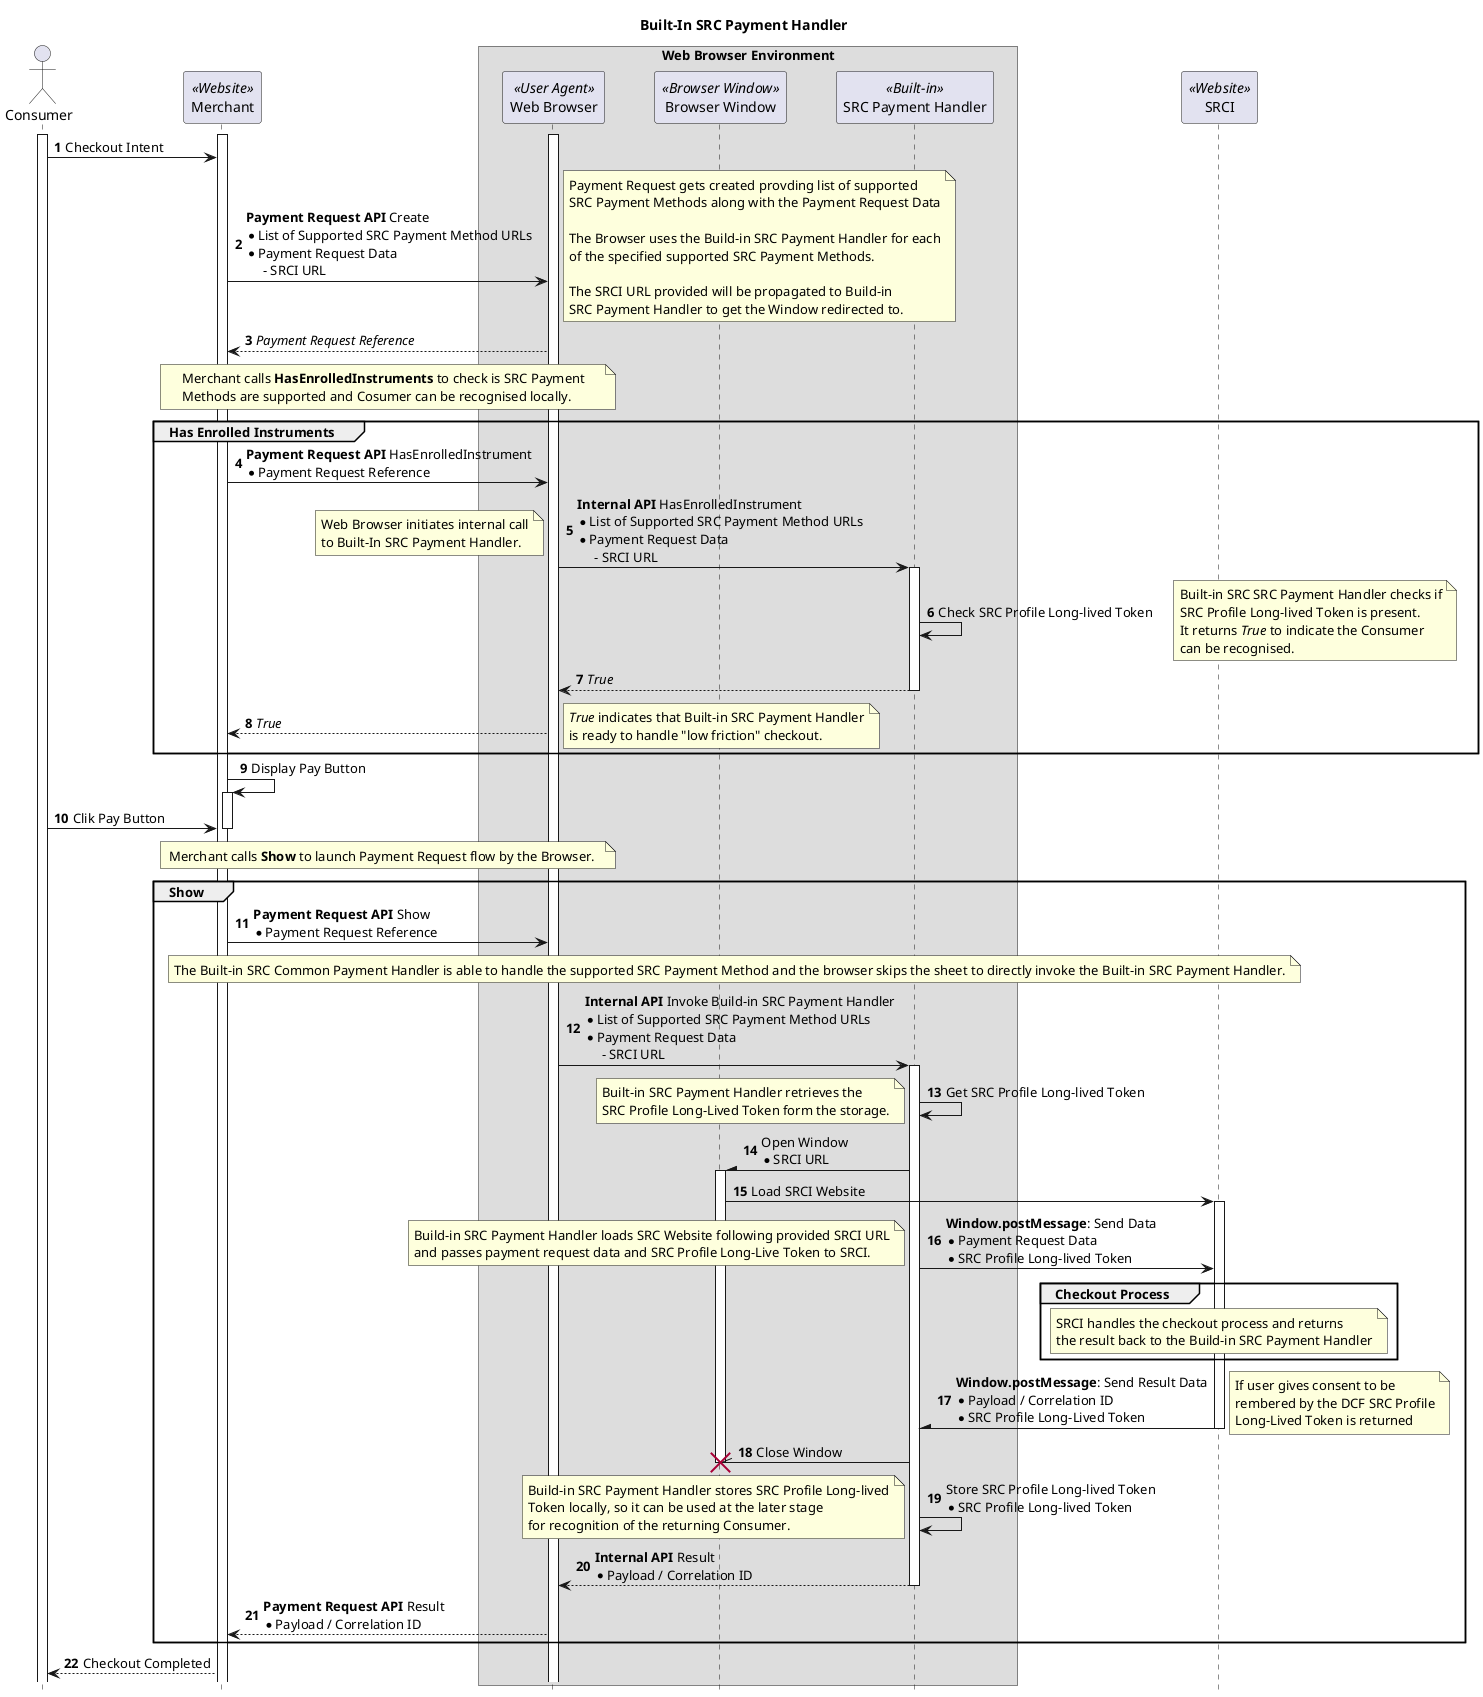 @startuml

autonumber
hide footbox
skinparam ParticipantPadding 20
skinparam BoxPadding 10

title Built-In SRC Payment Handler

actor Consumer as Consumer
participant Merchant as Merchant <<Website>>

box "Web Browser Environment"
  participant "Web Browser" as Browser <<User Agent>>
  participant "Browser Window" as Window <<Browser Window>>
  participant "SRC Payment Handler" as PH <<Built-in>>
end box

participant "SRCI" as SRCI <<Website>>

activate Consumer
activate Merchant
activate Browser

Consumer->Merchant: Checkout Intent
Merchant->Browser: **Payment Request API** Create\n* List of Supported SRC Payment Method URLs\n* Payment Request Data\n     - SRCI URL
note right
  Payment Request gets created provding list of supported
  SRC Payment Methods along with the Payment Request Data

  The Browser uses the Build-in SRC Payment Handler for each
  of the specified supported SRC Payment Methods.

  The SRCI URL provided will be propagated to Build-in
  SRC Payment Handler to get the Window redirected to.
end note
return //Payment Request Reference//

note over Merchant, Browser
  Merchant calls **HasEnrolledInstruments** to check is SRC Payment
  Methods are supported and Cosumer can be recognised locally.
end note
group Has Enrolled Instruments
Merchant->Browser: **Payment Request API** HasEnrolledInstrument\n* Payment Request Reference
Browser->PH: **Internal API** HasEnrolledInstrument\n* List of Supported SRC Payment Method URLs\n* Payment Request Data\n     - SRCI URL
activate PH
note left
  Web Browser initiates internal call
  to Built-In SRC Payment Handler.
end note
PH->PH: Check SRC Profile Long-lived Token
note right
  Built-in SRC SRC Payment Handler checks if
  SRC Profile Long-lived Token is present.
  It returns //True// to indicate the Consumer
  can be recognised.
end note
return //True//
Browser-->Merchant: //True//
note right
  //True// indicates that Built-in SRC Payment Handler
  is ready to handle "low friction" checkout.
end note
end group
Merchant->Merchant: Display Pay Button
activate Merchant
Consumer->Merchant: Clik Pay Button
deactivate Merchant
note over Merchant, Browser
  Merchant calls **Show** to launch Payment Request flow by the Browser. 
end note
group Show
Merchant->Browser: **Payment Request API** Show\n* Payment Request Reference
note over Browser, PH
  The Built-in SRC Common Payment Handler is able to handle the supported SRC Payment Method and the browser skips the sheet to directly invoke the Built-in SRC Payment Handler.
end note
Browser->PH: **Internal API** Invoke Build-in SRC Payment Handler\n* List of Supported SRC Payment Method URLs\n* Payment Request Data\n     - SRCI URL
activate PH

PH->PH: Get SRC Profile Long-lived Token
note left
    Built-in SRC Payment Handler retrieves the
    SRC Profile Long-Lived Token form the storage.
end note

PH-\Window: Open Window\n* SRCI URL
activate Window
Window->SRCI: Load SRCI Website
activate SRCI
PH->SRCI: **Window.postMessage**: Send Data\n* Payment Request Data\n* SRC Profile Long-lived Token
note left
   Build-in SRC Payment Handler loads SRC Website following provided SRCI URL
   and passes payment request data and SRC Profile Long-Live Token to SRCI.
end note

group Checkout Process
note over SRCI
    SRCI handles the checkout process and returns
    the result back to the Build-in SRC Payment Handler
end note
end group

SRCI-\PH: **Window.postMessage**: Send Result Data\n* Payload / Correlation ID\n* SRC Profile Long-Lived Token
deactivate SRCI
note right
  If user gives consent to be
  rembered by the DCF SRC Profile
  Long-Lived Token is returned
end note
PH-\\Window!!: Close Window
PH->PH: Store SRC Profile Long-lived Token\n* SRC Profile Long-lived Token
note left
    Build-in SRC Payment Handler stores SRC Profile Long-lived
    Token locally, so it can be used at the later stage
    for recognition of the returning Consumer.
end note

PH-->Browser: **Internal API** Result\n* Payload / Correlation ID
deactivate PH
Browser-->Merchant: **Payment Request API** Result\n* Payload / Correlation ID
end group

Merchant-->Consumer: Checkout Completed

@enduml